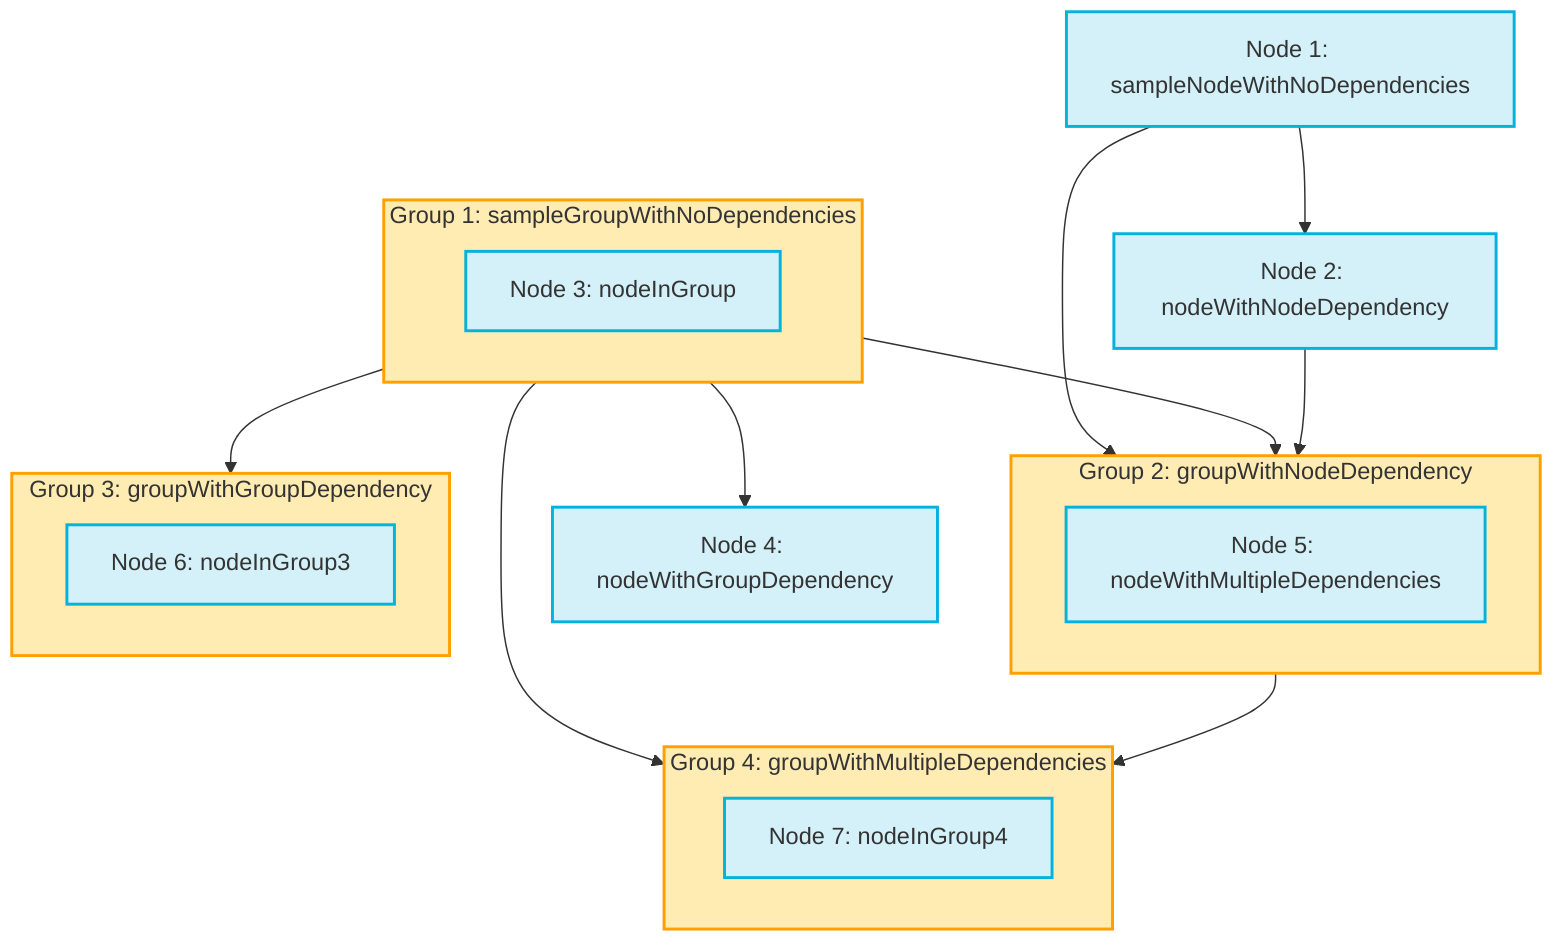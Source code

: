 flowchart TD
    %% Define nodes
    node_1["Node 1: sampleNodeWithNoDependencies"]
    node_2["Node 2: nodeWithNodeDependency"]
    node_3["Node 3: nodeInGroup"]
    node_4["Node 4: nodeWithGroupDependency"]
    node_5["Node 5: nodeWithMultipleDependencies"]
    node_6["Node 6: nodeInGroup3"]
    node_7["Node 7: nodeInGroup4"]
    
    %% Define groups with subgraphs
    subgraph group_1["Group 1: sampleGroupWithNoDependencies"]
        node_3
    end
    
    subgraph group_2["Group 2: groupWithNodeDependency"]
        node_5
    end
    
    subgraph group_3["Group 3: groupWithGroupDependency"]
        node_6
    end
    
    subgraph group_4["Group 4: groupWithMultipleDependencies"]
        node_7
    end
    
    %% Define dependencies between nodes and groups
    node_1 --> node_2
    node_1 --> group_2
    
    group_1 --> node_4
    group_1 --> group_2
    group_1 --> group_3
    group_1 --> group_4
    
    node_2 --> group_2
    
    group_2 --> group_4
    
    %% Add styles
    classDef node fill:#d4f1f9,stroke:#05b2dc,stroke-width:2px
    classDef group fill:#ffecb3,stroke:#ffa000,stroke-width:2px
    
    class node_1,node_2,node_3,node_4,node_5 node
    class group_1,group_2,group_3,group_4 group